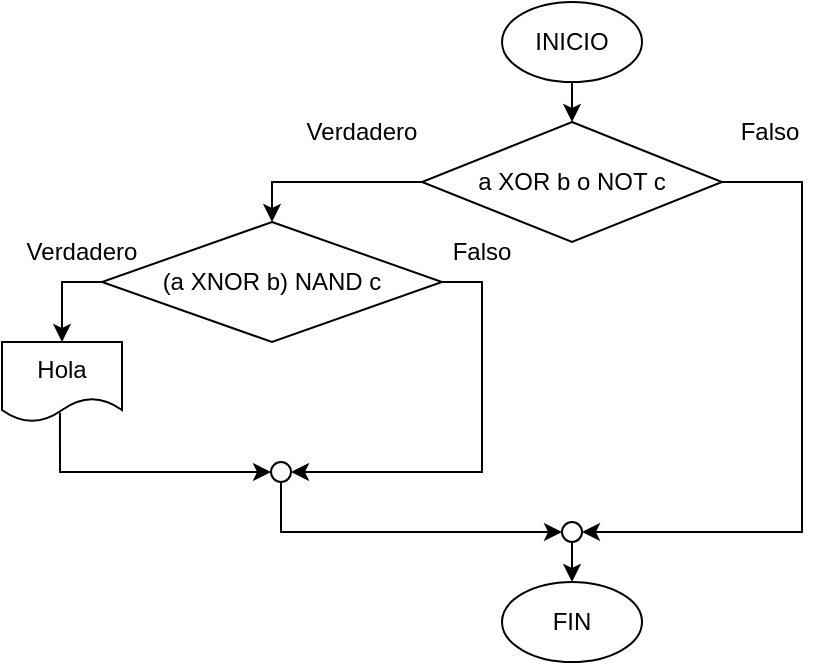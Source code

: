 <mxfile version="21.6.1" type="device">
  <diagram id="C5RBs43oDa-KdzZeNtuy" name="Page-1">
    <mxGraphModel dx="600" dy="355" grid="1" gridSize="10" guides="1" tooltips="1" connect="1" arrows="1" fold="1" page="1" pageScale="1" pageWidth="827" pageHeight="1169" math="0" shadow="0">
      <root>
        <mxCell id="WIyWlLk6GJQsqaUBKTNV-0" />
        <mxCell id="WIyWlLk6GJQsqaUBKTNV-1" parent="WIyWlLk6GJQsqaUBKTNV-0" />
        <mxCell id="1odQMJwPOtH8h8xc_eAn-10" style="edgeStyle=orthogonalEdgeStyle;rounded=0;orthogonalLoop=1;jettySize=auto;html=1;exitX=0.5;exitY=1;exitDx=0;exitDy=0;entryX=0.5;entryY=0;entryDx=0;entryDy=0;" parent="WIyWlLk6GJQsqaUBKTNV-1" source="1odQMJwPOtH8h8xc_eAn-0" target="1odQMJwPOtH8h8xc_eAn-5" edge="1">
          <mxGeometry relative="1" as="geometry" />
        </mxCell>
        <mxCell id="1odQMJwPOtH8h8xc_eAn-0" value="INICIO" style="ellipse;whiteSpace=wrap;html=1;" parent="WIyWlLk6GJQsqaUBKTNV-1" vertex="1">
          <mxGeometry x="310" y="160" width="70" height="40" as="geometry" />
        </mxCell>
        <mxCell id="1odQMJwPOtH8h8xc_eAn-3" value="FIN" style="ellipse;whiteSpace=wrap;html=1;" parent="WIyWlLk6GJQsqaUBKTNV-1" vertex="1">
          <mxGeometry x="310" y="450" width="70" height="40" as="geometry" />
        </mxCell>
        <mxCell id="1odQMJwPOtH8h8xc_eAn-11" style="edgeStyle=orthogonalEdgeStyle;rounded=0;orthogonalLoop=1;jettySize=auto;html=1;exitX=0;exitY=0.5;exitDx=0;exitDy=0;entryX=0.5;entryY=0;entryDx=0;entryDy=0;" parent="WIyWlLk6GJQsqaUBKTNV-1" source="1odQMJwPOtH8h8xc_eAn-5" target="yS3RtZCK2rKi-SOuou-4-6" edge="1">
          <mxGeometry relative="1" as="geometry">
            <mxPoint x="240" y="245" as="targetPoint" />
          </mxGeometry>
        </mxCell>
        <mxCell id="1odQMJwPOtH8h8xc_eAn-12" style="edgeStyle=orthogonalEdgeStyle;rounded=0;orthogonalLoop=1;jettySize=auto;html=1;exitX=1;exitY=0.5;exitDx=0;exitDy=0;entryX=1;entryY=0.5;entryDx=0;entryDy=0;" parent="WIyWlLk6GJQsqaUBKTNV-1" source="1odQMJwPOtH8h8xc_eAn-5" target="1odQMJwPOtH8h8xc_eAn-8" edge="1">
          <mxGeometry relative="1" as="geometry">
            <mxPoint x="450" y="330" as="targetPoint" />
            <Array as="points">
              <mxPoint x="460" y="250" />
              <mxPoint x="460" y="425" />
            </Array>
          </mxGeometry>
        </mxCell>
        <mxCell id="1odQMJwPOtH8h8xc_eAn-5" value="a XOR b o NOT c" style="rhombus;whiteSpace=wrap;html=1;" parent="WIyWlLk6GJQsqaUBKTNV-1" vertex="1">
          <mxGeometry x="270" y="220" width="150" height="60" as="geometry" />
        </mxCell>
        <mxCell id="1odQMJwPOtH8h8xc_eAn-13" style="edgeStyle=orthogonalEdgeStyle;rounded=0;orthogonalLoop=1;jettySize=auto;html=1;exitX=0;exitY=0.5;exitDx=0;exitDy=0;startArrow=classic;startFill=1;endArrow=none;endFill=0;entryX=0.5;entryY=1;entryDx=0;entryDy=0;" parent="WIyWlLk6GJQsqaUBKTNV-1" source="1odQMJwPOtH8h8xc_eAn-8" target="yS3RtZCK2rKi-SOuou-4-12" edge="1">
          <mxGeometry relative="1" as="geometry">
            <mxPoint x="240" y="425" as="targetPoint" />
          </mxGeometry>
        </mxCell>
        <mxCell id="1odQMJwPOtH8h8xc_eAn-15" style="edgeStyle=orthogonalEdgeStyle;rounded=0;orthogonalLoop=1;jettySize=auto;html=1;exitX=0.5;exitY=1;exitDx=0;exitDy=0;entryX=0.5;entryY=0;entryDx=0;entryDy=0;" parent="WIyWlLk6GJQsqaUBKTNV-1" source="1odQMJwPOtH8h8xc_eAn-8" target="1odQMJwPOtH8h8xc_eAn-3" edge="1">
          <mxGeometry relative="1" as="geometry" />
        </mxCell>
        <mxCell id="1odQMJwPOtH8h8xc_eAn-8" value="" style="ellipse;whiteSpace=wrap;html=1;aspect=fixed;" parent="WIyWlLk6GJQsqaUBKTNV-1" vertex="1">
          <mxGeometry x="340" y="420" width="10" height="10" as="geometry" />
        </mxCell>
        <mxCell id="_NA4r9Wb5ieyEwX9uFTm-0" value="Verdadero" style="text;html=1;strokeColor=none;fillColor=none;align=center;verticalAlign=middle;whiteSpace=wrap;rounded=0;" parent="WIyWlLk6GJQsqaUBKTNV-1" vertex="1">
          <mxGeometry x="209.5" y="210" width="60" height="30" as="geometry" />
        </mxCell>
        <mxCell id="_NA4r9Wb5ieyEwX9uFTm-1" value="Falso" style="text;html=1;strokeColor=none;fillColor=none;align=center;verticalAlign=middle;whiteSpace=wrap;rounded=0;" parent="WIyWlLk6GJQsqaUBKTNV-1" vertex="1">
          <mxGeometry x="413.5" y="210" width="60" height="30" as="geometry" />
        </mxCell>
        <mxCell id="yS3RtZCK2rKi-SOuou-4-4" style="edgeStyle=orthogonalEdgeStyle;rounded=0;orthogonalLoop=1;jettySize=auto;html=1;exitX=0;exitY=0.5;exitDx=0;exitDy=0;entryX=0.5;entryY=0;entryDx=0;entryDy=0;" parent="WIyWlLk6GJQsqaUBKTNV-1" source="yS3RtZCK2rKi-SOuou-4-6" target="yS3RtZCK2rKi-SOuou-4-7" edge="1">
          <mxGeometry relative="1" as="geometry" />
        </mxCell>
        <mxCell id="yS3RtZCK2rKi-SOuou-4-5" style="edgeStyle=orthogonalEdgeStyle;rounded=0;orthogonalLoop=1;jettySize=auto;html=1;exitX=1;exitY=0.5;exitDx=0;exitDy=0;entryX=1;entryY=0.5;entryDx=0;entryDy=0;" parent="WIyWlLk6GJQsqaUBKTNV-1" source="yS3RtZCK2rKi-SOuou-4-6" target="yS3RtZCK2rKi-SOuou-4-12" edge="1">
          <mxGeometry relative="1" as="geometry">
            <mxPoint x="300" y="330" as="targetPoint" />
          </mxGeometry>
        </mxCell>
        <mxCell id="yS3RtZCK2rKi-SOuou-4-6" value="(a XNOR b) NAND c" style="rhombus;whiteSpace=wrap;html=1;" parent="WIyWlLk6GJQsqaUBKTNV-1" vertex="1">
          <mxGeometry x="110" y="270" width="170" height="60" as="geometry" />
        </mxCell>
        <mxCell id="yS3RtZCK2rKi-SOuou-4-7" value="Hola" style="shape=document;whiteSpace=wrap;html=1;boundedLbl=1;" parent="WIyWlLk6GJQsqaUBKTNV-1" vertex="1">
          <mxGeometry x="60" y="330" width="60" height="40" as="geometry" />
        </mxCell>
        <mxCell id="yS3RtZCK2rKi-SOuou-4-9" style="edgeStyle=orthogonalEdgeStyle;rounded=0;orthogonalLoop=1;jettySize=auto;html=1;exitX=0;exitY=0.5;exitDx=0;exitDy=0;startArrow=classic;startFill=1;endArrow=none;endFill=0;entryX=0.483;entryY=0.883;entryDx=0;entryDy=0;entryPerimeter=0;" parent="WIyWlLk6GJQsqaUBKTNV-1" source="yS3RtZCK2rKi-SOuou-4-12" target="yS3RtZCK2rKi-SOuou-4-7" edge="1">
          <mxGeometry relative="1" as="geometry">
            <mxPoint x="96" y="410" as="targetPoint" />
          </mxGeometry>
        </mxCell>
        <mxCell id="yS3RtZCK2rKi-SOuou-4-12" value="" style="ellipse;whiteSpace=wrap;html=1;aspect=fixed;" parent="WIyWlLk6GJQsqaUBKTNV-1" vertex="1">
          <mxGeometry x="194.5" y="390" width="10" height="10" as="geometry" />
        </mxCell>
        <mxCell id="yS3RtZCK2rKi-SOuou-4-13" value="Verdadero" style="text;html=1;strokeColor=none;fillColor=none;align=center;verticalAlign=middle;whiteSpace=wrap;rounded=0;" parent="WIyWlLk6GJQsqaUBKTNV-1" vertex="1">
          <mxGeometry x="70" y="270" width="60" height="30" as="geometry" />
        </mxCell>
        <mxCell id="yS3RtZCK2rKi-SOuou-4-14" value="Falso" style="text;html=1;strokeColor=none;fillColor=none;align=center;verticalAlign=middle;whiteSpace=wrap;rounded=0;" parent="WIyWlLk6GJQsqaUBKTNV-1" vertex="1">
          <mxGeometry x="269.5" y="270" width="60" height="30" as="geometry" />
        </mxCell>
      </root>
    </mxGraphModel>
  </diagram>
</mxfile>
